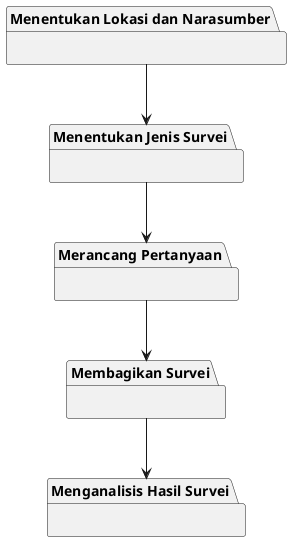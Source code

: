 @startuml

package "Menentukan Lokasi dan Narasumber" as Populasi {

}

package "Menentukan Jenis Survei" as JenisSurvei {
 
}

package "Merancang Pertanyaan" as Merancang {
    
}

package "Membagikan Survei" as Membagikan {
    
}

package "Menganalisis Hasil Survei" as Menganalisis {
    
}

Populasi -down-> JenisSurvei
JenisSurvei -down-> Merancang
Merancang -down-> Membagikan
Membagikan -down-> Menganalisis

@enduml
